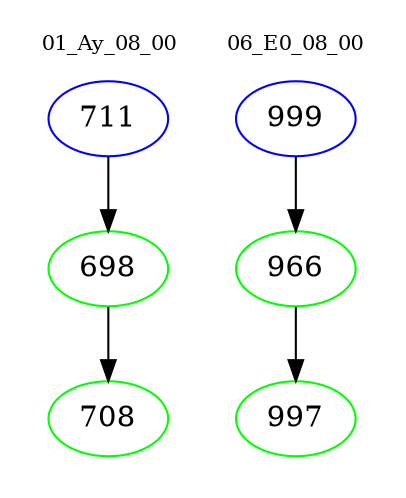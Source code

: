 digraph{
subgraph cluster_0 {
color = white
label = "01_Ay_08_00";
fontsize=10;
T0_711 [label="711", color="blue"]
T0_711 -> T0_698 [color="black"]
T0_698 [label="698", color="green"]
T0_698 -> T0_708 [color="black"]
T0_708 [label="708", color="green"]
}
subgraph cluster_1 {
color = white
label = "06_E0_08_00";
fontsize=10;
T1_999 [label="999", color="blue"]
T1_999 -> T1_966 [color="black"]
T1_966 [label="966", color="green"]
T1_966 -> T1_997 [color="black"]
T1_997 [label="997", color="green"]
}
}
